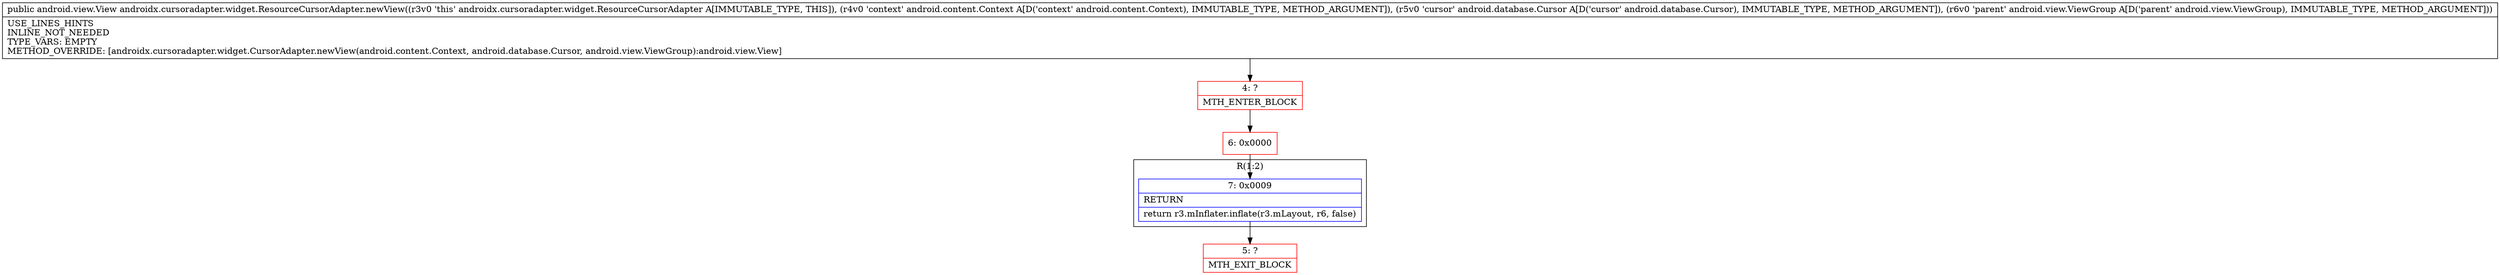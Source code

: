 digraph "CFG forandroidx.cursoradapter.widget.ResourceCursorAdapter.newView(Landroid\/content\/Context;Landroid\/database\/Cursor;Landroid\/view\/ViewGroup;)Landroid\/view\/View;" {
subgraph cluster_Region_552627227 {
label = "R(1:2)";
node [shape=record,color=blue];
Node_7 [shape=record,label="{7\:\ 0x0009|RETURN\l|return r3.mInflater.inflate(r3.mLayout, r6, false)\l}"];
}
Node_4 [shape=record,color=red,label="{4\:\ ?|MTH_ENTER_BLOCK\l}"];
Node_6 [shape=record,color=red,label="{6\:\ 0x0000}"];
Node_5 [shape=record,color=red,label="{5\:\ ?|MTH_EXIT_BLOCK\l}"];
MethodNode[shape=record,label="{public android.view.View androidx.cursoradapter.widget.ResourceCursorAdapter.newView((r3v0 'this' androidx.cursoradapter.widget.ResourceCursorAdapter A[IMMUTABLE_TYPE, THIS]), (r4v0 'context' android.content.Context A[D('context' android.content.Context), IMMUTABLE_TYPE, METHOD_ARGUMENT]), (r5v0 'cursor' android.database.Cursor A[D('cursor' android.database.Cursor), IMMUTABLE_TYPE, METHOD_ARGUMENT]), (r6v0 'parent' android.view.ViewGroup A[D('parent' android.view.ViewGroup), IMMUTABLE_TYPE, METHOD_ARGUMENT]))  | USE_LINES_HINTS\lINLINE_NOT_NEEDED\lTYPE_VARS: EMPTY\lMETHOD_OVERRIDE: [androidx.cursoradapter.widget.CursorAdapter.newView(android.content.Context, android.database.Cursor, android.view.ViewGroup):android.view.View]\l}"];
MethodNode -> Node_4;Node_7 -> Node_5;
Node_4 -> Node_6;
Node_6 -> Node_7;
}

